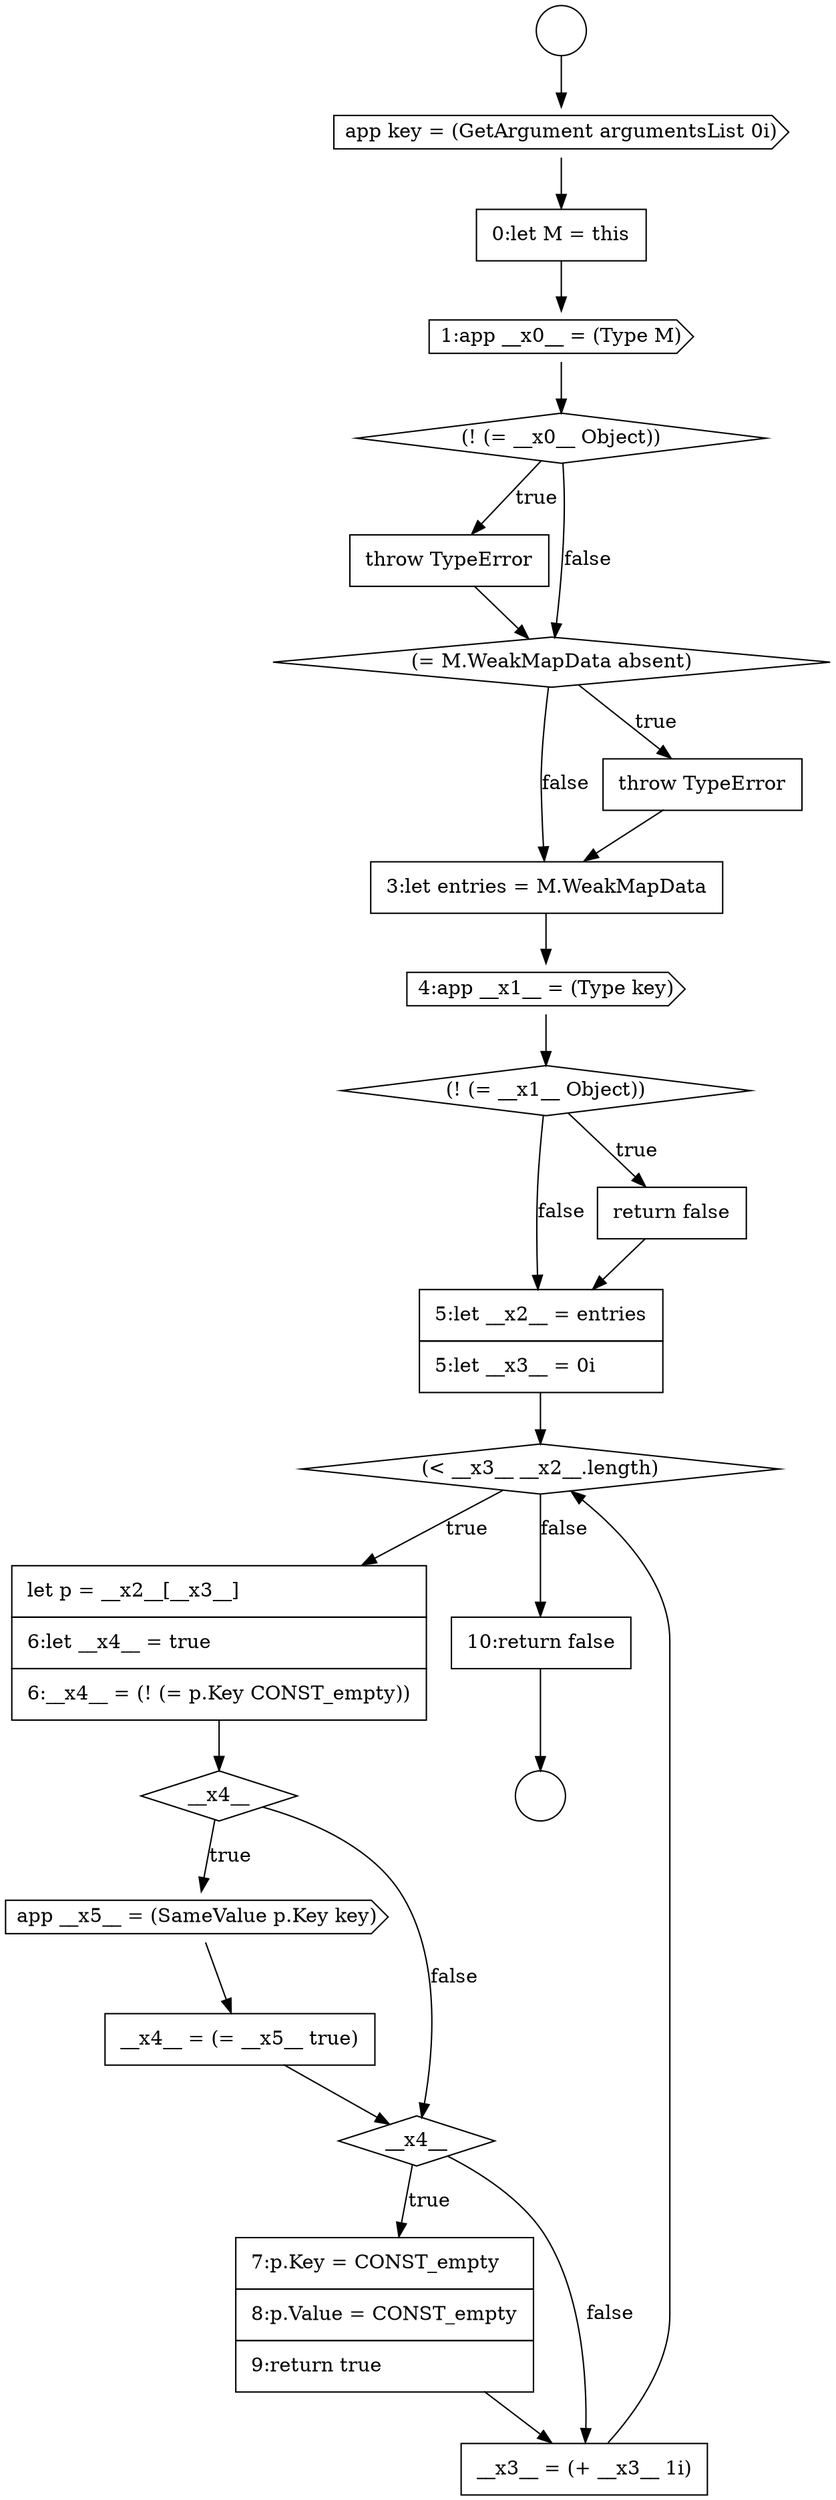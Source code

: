 digraph {
  node14782 [shape=none, margin=0, label=<<font color="black">
    <table border="0" cellborder="1" cellspacing="0" cellpadding="10">
      <tr><td align="left">5:let __x2__ = entries</td></tr>
      <tr><td align="left">5:let __x3__ = 0i</td></tr>
    </table>
  </font>> color="black" fillcolor="white" style=filled]
  node14786 [shape=cds, label=<<font color="black">app __x5__ = (SameValue p.Key key)</font>> color="black" fillcolor="white" style=filled]
  node14773 [shape=cds, label=<<font color="black">1:app __x0__ = (Type M)</font>> color="black" fillcolor="white" style=filled]
  node14780 [shape=diamond, label=<<font color="black">(! (= __x1__ Object))</font>> color="black" fillcolor="white" style=filled]
  node14785 [shape=diamond, label=<<font color="black">__x4__</font>> color="black" fillcolor="white" style=filled]
  node14772 [shape=none, margin=0, label=<<font color="black">
    <table border="0" cellborder="1" cellspacing="0" cellpadding="10">
      <tr><td align="left">0:let M = this</td></tr>
    </table>
  </font>> color="black" fillcolor="white" style=filled]
  node14789 [shape=none, margin=0, label=<<font color="black">
    <table border="0" cellborder="1" cellspacing="0" cellpadding="10">
      <tr><td align="left">7:p.Key = CONST_empty</td></tr>
      <tr><td align="left">8:p.Value = CONST_empty</td></tr>
      <tr><td align="left">9:return true</td></tr>
    </table>
  </font>> color="black" fillcolor="white" style=filled]
  node14783 [shape=diamond, label=<<font color="black">(&lt; __x3__ __x2__.length)</font>> color="black" fillcolor="white" style=filled]
  node14784 [shape=none, margin=0, label=<<font color="black">
    <table border="0" cellborder="1" cellspacing="0" cellpadding="10">
      <tr><td align="left">let p = __x2__[__x3__]</td></tr>
      <tr><td align="left">6:let __x4__ = true</td></tr>
      <tr><td align="left">6:__x4__ = (! (= p.Key CONST_empty))</td></tr>
    </table>
  </font>> color="black" fillcolor="white" style=filled]
  node14771 [shape=cds, label=<<font color="black">app key = (GetArgument argumentsList 0i)</font>> color="black" fillcolor="white" style=filled]
  node14788 [shape=diamond, label=<<font color="black">__x4__</font>> color="black" fillcolor="white" style=filled]
  node14775 [shape=none, margin=0, label=<<font color="black">
    <table border="0" cellborder="1" cellspacing="0" cellpadding="10">
      <tr><td align="left">throw TypeError</td></tr>
    </table>
  </font>> color="black" fillcolor="white" style=filled]
  node14778 [shape=none, margin=0, label=<<font color="black">
    <table border="0" cellborder="1" cellspacing="0" cellpadding="10">
      <tr><td align="left">3:let entries = M.WeakMapData</td></tr>
    </table>
  </font>> color="black" fillcolor="white" style=filled]
  node14781 [shape=none, margin=0, label=<<font color="black">
    <table border="0" cellborder="1" cellspacing="0" cellpadding="10">
      <tr><td align="left">return false</td></tr>
    </table>
  </font>> color="black" fillcolor="white" style=filled]
  node14791 [shape=none, margin=0, label=<<font color="black">
    <table border="0" cellborder="1" cellspacing="0" cellpadding="10">
      <tr><td align="left">10:return false</td></tr>
    </table>
  </font>> color="black" fillcolor="white" style=filled]
  node14770 [shape=circle label=" " color="black" fillcolor="white" style=filled]
  node14787 [shape=none, margin=0, label=<<font color="black">
    <table border="0" cellborder="1" cellspacing="0" cellpadding="10">
      <tr><td align="left">__x4__ = (= __x5__ true)</td></tr>
    </table>
  </font>> color="black" fillcolor="white" style=filled]
  node14769 [shape=circle label=" " color="black" fillcolor="white" style=filled]
  node14790 [shape=none, margin=0, label=<<font color="black">
    <table border="0" cellborder="1" cellspacing="0" cellpadding="10">
      <tr><td align="left">__x3__ = (+ __x3__ 1i)</td></tr>
    </table>
  </font>> color="black" fillcolor="white" style=filled]
  node14777 [shape=none, margin=0, label=<<font color="black">
    <table border="0" cellborder="1" cellspacing="0" cellpadding="10">
      <tr><td align="left">throw TypeError</td></tr>
    </table>
  </font>> color="black" fillcolor="white" style=filled]
  node14776 [shape=diamond, label=<<font color="black">(= M.WeakMapData absent)</font>> color="black" fillcolor="white" style=filled]
  node14779 [shape=cds, label=<<font color="black">4:app __x1__ = (Type key)</font>> color="black" fillcolor="white" style=filled]
  node14774 [shape=diamond, label=<<font color="black">(! (= __x0__ Object))</font>> color="black" fillcolor="white" style=filled]
  node14788 -> node14789 [label=<<font color="black">true</font>> color="black"]
  node14788 -> node14790 [label=<<font color="black">false</font>> color="black"]
  node14784 -> node14785 [ color="black"]
  node14780 -> node14781 [label=<<font color="black">true</font>> color="black"]
  node14780 -> node14782 [label=<<font color="black">false</font>> color="black"]
  node14771 -> node14772 [ color="black"]
  node14776 -> node14777 [label=<<font color="black">true</font>> color="black"]
  node14776 -> node14778 [label=<<font color="black">false</font>> color="black"]
  node14772 -> node14773 [ color="black"]
  node14787 -> node14788 [ color="black"]
  node14782 -> node14783 [ color="black"]
  node14773 -> node14774 [ color="black"]
  node14769 -> node14771 [ color="black"]
  node14789 -> node14790 [ color="black"]
  node14779 -> node14780 [ color="black"]
  node14783 -> node14784 [label=<<font color="black">true</font>> color="black"]
  node14783 -> node14791 [label=<<font color="black">false</font>> color="black"]
  node14785 -> node14786 [label=<<font color="black">true</font>> color="black"]
  node14785 -> node14788 [label=<<font color="black">false</font>> color="black"]
  node14777 -> node14778 [ color="black"]
  node14790 -> node14783 [ color="black"]
  node14791 -> node14770 [ color="black"]
  node14781 -> node14782 [ color="black"]
  node14775 -> node14776 [ color="black"]
  node14774 -> node14775 [label=<<font color="black">true</font>> color="black"]
  node14774 -> node14776 [label=<<font color="black">false</font>> color="black"]
  node14786 -> node14787 [ color="black"]
  node14778 -> node14779 [ color="black"]
}
